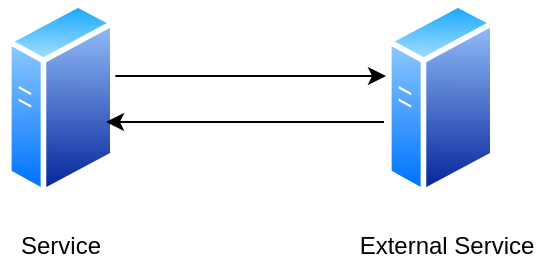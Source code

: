 <mxfile>
    <diagram id="boyMpV5TtTTq2nGW8x47" name="Page-1">
        <mxGraphModel dx="1044" dy="802" grid="1" gridSize="10" guides="1" tooltips="1" connect="1" arrows="1" fold="1" page="1" pageScale="1" pageWidth="850" pageHeight="1100" math="0" shadow="0">
            <root>
                <mxCell id="0"/>
                <mxCell id="1" parent="0"/>
                <mxCell id="46" style="edgeStyle=none;html=1;" parent="1" edge="1">
                    <mxGeometry relative="1" as="geometry">
                        <mxPoint x="460" y="320" as="sourcePoint"/>
                        <mxPoint x="600" y="320" as="targetPoint"/>
                    </mxGeometry>
                </mxCell>
                <mxCell id="12" value="" style="aspect=fixed;perimeter=ellipsePerimeter;html=1;align=center;shadow=0;dashed=0;spacingTop=3;image;image=img/lib/active_directory/generic_server.svg;flipV=0;flipH=0;" parent="1" vertex="1">
                    <mxGeometry x="410" y="282.14" width="54.8" height="97.86" as="geometry"/>
                </mxCell>
                <mxCell id="48" style="edgeStyle=none;html=1;exitX=-0.017;exitY=0.622;exitDx=0;exitDy=0;exitPerimeter=0;" parent="1" edge="1">
                    <mxGeometry relative="1" as="geometry">
                        <mxPoint x="598.98" y="343.009" as="sourcePoint"/>
                        <mxPoint x="460" y="343" as="targetPoint"/>
                        <Array as="points"/>
                    </mxGeometry>
                </mxCell>
                <mxCell id="49" value="Service" style="text;html=1;align=center;verticalAlign=middle;resizable=0;points=[];autosize=1;strokeColor=none;fillColor=none;" parent="1" vertex="1">
                    <mxGeometry x="407.4" y="390" width="60" height="30" as="geometry"/>
                </mxCell>
                <mxCell id="50" value="External Service" style="text;html=1;align=center;verticalAlign=middle;resizable=0;points=[];autosize=1;strokeColor=none;fillColor=none;" parent="1" vertex="1">
                    <mxGeometry x="575" y="390" width="110" height="30" as="geometry"/>
                </mxCell>
                <mxCell id="51" value="" style="aspect=fixed;perimeter=ellipsePerimeter;html=1;align=center;shadow=0;dashed=0;spacingTop=3;image;image=img/lib/active_directory/generic_server.svg;flipV=0;flipH=0;" parent="1" vertex="1">
                    <mxGeometry x="600" y="282.14" width="54.8" height="97.86" as="geometry"/>
                </mxCell>
            </root>
        </mxGraphModel>
    </diagram>
</mxfile>